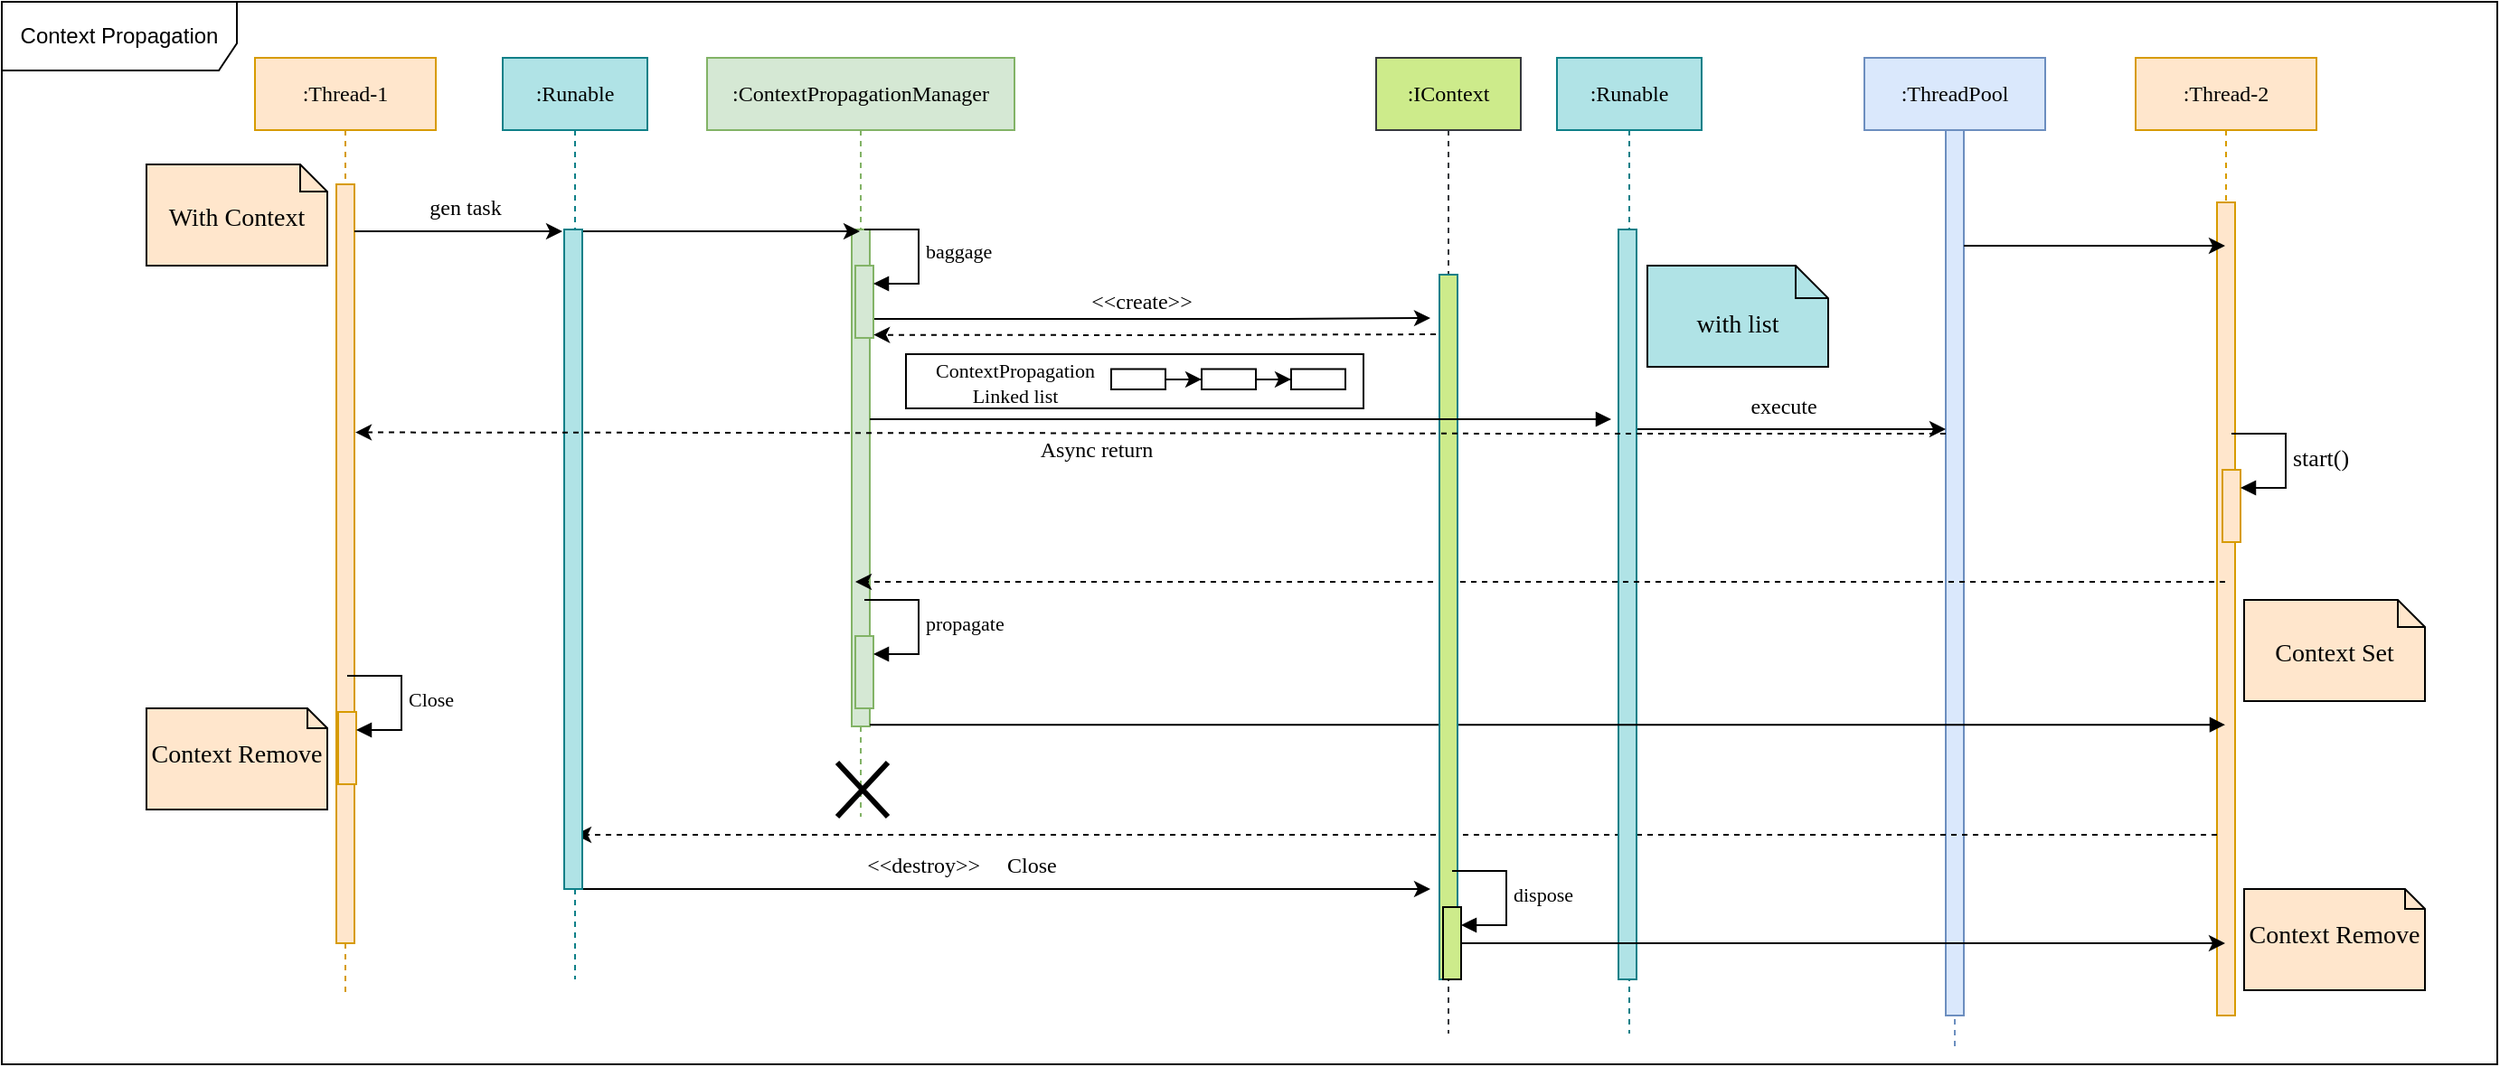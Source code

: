 <mxfile version="24.4.13" type="github" pages="2">
  <diagram id="i7KtP-Vs8fw_sYRqWalm" name="Sequence diagram">
    <mxGraphModel dx="2734" dy="985" grid="1" gridSize="10" guides="1" tooltips="1" connect="1" arrows="1" fold="1" page="1" pageScale="1" pageWidth="1019" pageHeight="1320" math="0" shadow="0">
      <root>
        <mxCell id="0" />
        <mxCell id="1" parent="0" />
        <mxCell id="C0Mu3SqMvDNS-vjBjx_9-90" value="Context Propagation" style="shape=umlFrame;whiteSpace=wrap;html=1;pointerEvents=0;width=130;height=38;" vertex="1" parent="1">
          <mxGeometry x="-410" y="49" width="1380" height="588" as="geometry" />
        </mxCell>
        <mxCell id="C0Mu3SqMvDNS-vjBjx_9-61" value="&lt;div&gt;:IContext&lt;/div&gt;" style="shape=umlLifeline;perimeter=lifelinePerimeter;whiteSpace=wrap;html=1;container=0;collapsible=0;recursiveResize=0;outlineConnect=0;fillColor=#CDEB8B;strokeColor=#36393d;fontFamily=Times New Roman;" vertex="1" parent="1">
          <mxGeometry x="350" y="80" width="80" height="540" as="geometry" />
        </mxCell>
        <mxCell id="XppZFFv2hi1EjOijFOD9-4" value=":Thread-2" style="shape=umlLifeline;perimeter=lifelinePerimeter;whiteSpace=wrap;html=1;container=1;collapsible=0;recursiveResize=0;outlineConnect=0;fillColor=#ffe6cc;strokeColor=#d79b00;fontFamily=Times New Roman;" parent="1" vertex="1">
          <mxGeometry x="770" y="80" width="100" height="530" as="geometry" />
        </mxCell>
        <mxCell id="XppZFFv2hi1EjOijFOD9-5" value="" style="html=1;points=[];perimeter=orthogonalPerimeter;fillColor=#ffe6cc;strokeColor=#d79b00;fontFamily=Times New Roman;" parent="XppZFFv2hi1EjOijFOD9-4" vertex="1">
          <mxGeometry x="45" y="80" width="10" height="450" as="geometry" />
        </mxCell>
        <mxCell id="C0Mu3SqMvDNS-vjBjx_9-48" value="" style="group;fontFamily=Times New Roman;" vertex="1" connectable="0" parent="XppZFFv2hi1EjOijFOD9-4">
          <mxGeometry x="48" y="208" width="35" height="60" as="geometry" />
        </mxCell>
        <mxCell id="C0Mu3SqMvDNS-vjBjx_9-45" value="" style="html=1;points=[[0,0,0,0,5],[0,1,0,0,-5],[1,0,0,0,5],[1,1,0,0,-5]];perimeter=orthogonalPerimeter;outlineConnect=0;targetShapes=umlLifeline;portConstraint=eastwest;newEdgeStyle={&quot;curved&quot;:0,&quot;rounded&quot;:0};fillColor=#FFE6CC;strokeColor=#D79B00;strokeWidth=1;fontFamily=Times New Roman;" vertex="1" parent="C0Mu3SqMvDNS-vjBjx_9-48">
          <mxGeometry y="20" width="10" height="40" as="geometry" />
        </mxCell>
        <mxCell id="C0Mu3SqMvDNS-vjBjx_9-46" value="&lt;font style=&quot;font-size: 13px;&quot;&gt;start()&lt;br&gt;&lt;/font&gt;" style="html=1;align=left;spacingLeft=2;endArrow=block;rounded=0;edgeStyle=orthogonalEdgeStyle;curved=0;rounded=0;fontFamily=Times New Roman;" edge="1" target="C0Mu3SqMvDNS-vjBjx_9-45" parent="C0Mu3SqMvDNS-vjBjx_9-48">
          <mxGeometry relative="1" as="geometry">
            <mxPoint x="5" as="sourcePoint" />
            <Array as="points">
              <mxPoint x="35" y="30" />
            </Array>
          </mxGeometry>
        </mxCell>
        <mxCell id="XppZFFv2hi1EjOijFOD9-11" value=":ThreadPool" style="shape=umlLifeline;perimeter=lifelinePerimeter;whiteSpace=wrap;html=1;container=1;collapsible=0;recursiveResize=0;outlineConnect=0;fillColor=#dae8fc;strokeColor=#6c8ebf;fontFamily=Times New Roman;" parent="1" vertex="1">
          <mxGeometry x="620" y="80" width="100" height="550" as="geometry" />
        </mxCell>
        <mxCell id="XppZFFv2hi1EjOijFOD9-12" value="" style="html=1;points=[];perimeter=orthogonalPerimeter;fillColor=#dae8fc;strokeColor=#6c8ebf;fontFamily=Times New Roman;" parent="XppZFFv2hi1EjOijFOD9-11" vertex="1">
          <mxGeometry x="45" y="40" width="10" height="490" as="geometry" />
        </mxCell>
        <mxCell id="C0Mu3SqMvDNS-vjBjx_9-41" style="edgeStyle=orthogonalEdgeStyle;rounded=0;orthogonalLoop=1;jettySize=auto;html=1;fontFamily=Times New Roman;" edge="1" parent="XppZFFv2hi1EjOijFOD9-11">
          <mxGeometry relative="1" as="geometry">
            <mxPoint x="-130.5" y="205.55" as="sourcePoint" />
            <mxPoint x="45" y="205.55" as="targetPoint" />
          </mxGeometry>
        </mxCell>
        <mxCell id="C0Mu3SqMvDNS-vjBjx_9-70" style="edgeStyle=orthogonalEdgeStyle;rounded=0;orthogonalLoop=1;jettySize=auto;html=1;dashed=1;fontFamily=Times New Roman;" edge="1" parent="XppZFFv2hi1EjOijFOD9-11" target="C0Mu3SqMvDNS-vjBjx_9-9">
          <mxGeometry relative="1" as="geometry">
            <mxPoint x="195" y="430" as="sourcePoint" />
            <mxPoint x="-220" y="430" as="targetPoint" />
            <Array as="points">
              <mxPoint x="-470" y="430" />
              <mxPoint x="-470" y="430" />
            </Array>
          </mxGeometry>
        </mxCell>
        <mxCell id="XppZFFv2hi1EjOijFOD9-15" value="&lt;div&gt;:ContextPropagationManager&lt;/div&gt;" style="shape=umlLifeline;perimeter=lifelinePerimeter;whiteSpace=wrap;html=1;container=0;collapsible=0;recursiveResize=0;outlineConnect=0;fillColor=#d5e8d4;strokeColor=#82b366;fontFamily=Times New Roman;" parent="1" vertex="1">
          <mxGeometry x="-20" y="80" width="170" height="420" as="geometry" />
        </mxCell>
        <mxCell id="C0Mu3SqMvDNS-vjBjx_9-68" value="" style="shape=umlDestroy;whiteSpace=wrap;html=1;strokeWidth=3;targetShapes=umlLifeline;fontFamily=Times New Roman;" vertex="1" parent="XppZFFv2hi1EjOijFOD9-15">
          <mxGeometry x="72" y="390" width="28" height="30" as="geometry" />
        </mxCell>
        <mxCell id="C0Mu3SqMvDNS-vjBjx_9-64" style="edgeStyle=orthogonalEdgeStyle;rounded=0;orthogonalLoop=1;jettySize=auto;html=1;fontFamily=Times New Roman;" edge="1" parent="1">
          <mxGeometry relative="1" as="geometry">
            <mxPoint x="70" y="224.478" as="sourcePoint" />
            <mxPoint x="380" y="224" as="targetPoint" />
            <Array as="points">
              <mxPoint x="300" y="224" />
              <mxPoint x="300" y="224" />
            </Array>
          </mxGeometry>
        </mxCell>
        <mxCell id="XppZFFv2hi1EjOijFOD9-3" value="" style="html=1;points=[];perimeter=orthogonalPerimeter;fillColor=#d5e8d4;strokeColor=#82b366;fontFamily=Times New Roman;" parent="1" vertex="1">
          <mxGeometry x="60" y="175" width="10" height="275" as="geometry" />
        </mxCell>
        <mxCell id="C0Mu3SqMvDNS-vjBjx_9-9" value=":Runable" style="shape=umlLifeline;perimeter=lifelinePerimeter;whiteSpace=wrap;html=1;container=0;collapsible=0;recursiveResize=0;outlineConnect=0;fillColor=#b0e3e6;strokeColor=#0e8088;fontFamily=Times New Roman;" vertex="1" parent="1">
          <mxGeometry x="-133" y="80" width="80" height="510" as="geometry" />
        </mxCell>
        <mxCell id="C0Mu3SqMvDNS-vjBjx_9-35" style="edgeStyle=orthogonalEdgeStyle;rounded=0;orthogonalLoop=1;jettySize=auto;html=1;fontFamily=Times New Roman;" edge="1" parent="1">
          <mxGeometry relative="1" as="geometry">
            <mxPoint x="-89" y="176" as="sourcePoint" />
            <mxPoint x="64.5" y="176" as="targetPoint" />
          </mxGeometry>
        </mxCell>
        <mxCell id="C0Mu3SqMvDNS-vjBjx_9-77" style="edgeStyle=orthogonalEdgeStyle;rounded=0;orthogonalLoop=1;jettySize=auto;html=1;fontFamily=Times New Roman;" edge="1" parent="1">
          <mxGeometry relative="1" as="geometry">
            <mxPoint x="380" y="540.02" as="targetPoint" />
            <mxPoint x="-89.0" y="540.001" as="sourcePoint" />
          </mxGeometry>
        </mxCell>
        <mxCell id="C0Mu3SqMvDNS-vjBjx_9-10" value="" style="html=1;points=[];perimeter=orthogonalPerimeter;fillColor=#b0e3e6;strokeColor=#0e8088;fontFamily=Times New Roman;" vertex="1" parent="1">
          <mxGeometry x="-99" y="175" width="10" height="365" as="geometry" />
        </mxCell>
        <mxCell id="C0Mu3SqMvDNS-vjBjx_9-25" value="" style="group;fontFamily=Times New Roman;" vertex="1" connectable="0" parent="1">
          <mxGeometry x="83" y="244" width="267" height="30" as="geometry" />
        </mxCell>
        <mxCell id="C0Mu3SqMvDNS-vjBjx_9-17" value="" style="rounded=0;whiteSpace=wrap;html=1;fontFamily=Times New Roman;" vertex="1" parent="C0Mu3SqMvDNS-vjBjx_9-25">
          <mxGeometry x="7" width="253" height="30" as="geometry" />
        </mxCell>
        <mxCell id="C0Mu3SqMvDNS-vjBjx_9-18" value="&lt;div style=&quot;font-size: 11px;&quot;&gt;&lt;font style=&quot;font-size: 11px;&quot;&gt;ContextPropagation&lt;/font&gt;&lt;/div&gt;&lt;div style=&quot;font-size: 11px;&quot;&gt;&lt;font style=&quot;font-size: 11px;&quot;&gt;Linked list&lt;/font&gt;&lt;/div&gt;" style="text;html=1;align=center;verticalAlign=middle;whiteSpace=wrap;rounded=0;fontFamily=Times New Roman;" vertex="1" parent="C0Mu3SqMvDNS-vjBjx_9-25">
          <mxGeometry y="4.5" width="134.5" height="22.5" as="geometry" />
        </mxCell>
        <mxCell id="C0Mu3SqMvDNS-vjBjx_9-19" style="edgeStyle=orthogonalEdgeStyle;rounded=0;orthogonalLoop=1;jettySize=auto;html=1;fontFamily=Times New Roman;" edge="1" parent="C0Mu3SqMvDNS-vjBjx_9-25" source="C0Mu3SqMvDNS-vjBjx_9-20" target="C0Mu3SqMvDNS-vjBjx_9-22">
          <mxGeometry relative="1" as="geometry" />
        </mxCell>
        <mxCell id="C0Mu3SqMvDNS-vjBjx_9-20" value="" style="rounded=0;whiteSpace=wrap;html=1;fontFamily=Times New Roman;" vertex="1" parent="C0Mu3SqMvDNS-vjBjx_9-25">
          <mxGeometry x="120.5" y="8.25" width="30" height="11.25" as="geometry" />
        </mxCell>
        <mxCell id="C0Mu3SqMvDNS-vjBjx_9-21" style="edgeStyle=orthogonalEdgeStyle;rounded=0;orthogonalLoop=1;jettySize=auto;html=1;fontFamily=Times New Roman;" edge="1" parent="C0Mu3SqMvDNS-vjBjx_9-25" source="C0Mu3SqMvDNS-vjBjx_9-22" target="C0Mu3SqMvDNS-vjBjx_9-23">
          <mxGeometry relative="1" as="geometry" />
        </mxCell>
        <mxCell id="C0Mu3SqMvDNS-vjBjx_9-22" value="" style="rounded=0;whiteSpace=wrap;html=1;fontFamily=Times New Roman;" vertex="1" parent="C0Mu3SqMvDNS-vjBjx_9-25">
          <mxGeometry x="170.5" y="8.25" width="30" height="11.25" as="geometry" />
        </mxCell>
        <mxCell id="C0Mu3SqMvDNS-vjBjx_9-23" value="" style="rounded=0;whiteSpace=wrap;html=1;fontFamily=Times New Roman;" vertex="1" parent="C0Mu3SqMvDNS-vjBjx_9-25">
          <mxGeometry x="220" y="8.25" width="30" height="11.25" as="geometry" />
        </mxCell>
        <mxCell id="C0Mu3SqMvDNS-vjBjx_9-27" value=":Thread-1" style="shape=umlLifeline;perimeter=lifelinePerimeter;whiteSpace=wrap;html=1;container=1;collapsible=0;recursiveResize=0;outlineConnect=0;fillColor=#ffe6cc;strokeColor=#d79b00;fontFamily=Times New Roman;" vertex="1" parent="1">
          <mxGeometry x="-270" y="80" width="100" height="520" as="geometry" />
        </mxCell>
        <mxCell id="C0Mu3SqMvDNS-vjBjx_9-28" value="" style="html=1;points=[];perimeter=orthogonalPerimeter;fillColor=#ffe6cc;strokeColor=#D79B00;fontFamily=Times New Roman;" vertex="1" parent="C0Mu3SqMvDNS-vjBjx_9-27">
          <mxGeometry x="45" y="70" width="10" height="420" as="geometry" />
        </mxCell>
        <mxCell id="C0Mu3SqMvDNS-vjBjx_9-80" value="" style="html=1;points=[[0,0,0,0,5],[0,1,0,0,-5],[1,0,0,0,5],[1,1,0,0,-5]];perimeter=orthogonalPerimeter;outlineConnect=0;targetShapes=umlLifeline;portConstraint=eastwest;newEdgeStyle={&quot;curved&quot;:0,&quot;rounded&quot;:0};fillColor=#FFE6CC;strokeColor=#D79B00;fontFamily=Times New Roman;" vertex="1" parent="C0Mu3SqMvDNS-vjBjx_9-27">
          <mxGeometry x="46" y="362" width="10" height="40" as="geometry" />
        </mxCell>
        <mxCell id="C0Mu3SqMvDNS-vjBjx_9-81" value="Close" style="html=1;align=left;spacingLeft=2;endArrow=block;rounded=0;edgeStyle=orthogonalEdgeStyle;curved=0;rounded=0;fontFamily=Times New Roman;" edge="1" target="C0Mu3SqMvDNS-vjBjx_9-80" parent="C0Mu3SqMvDNS-vjBjx_9-27">
          <mxGeometry relative="1" as="geometry">
            <mxPoint x="51" y="342" as="sourcePoint" />
            <Array as="points">
              <mxPoint x="81" y="372" />
            </Array>
          </mxGeometry>
        </mxCell>
        <mxCell id="C0Mu3SqMvDNS-vjBjx_9-33" style="edgeStyle=orthogonalEdgeStyle;rounded=0;orthogonalLoop=1;jettySize=auto;html=1;fontFamily=Times New Roman;" edge="1" parent="1">
          <mxGeometry relative="1" as="geometry">
            <mxPoint x="-215" y="176" as="sourcePoint" />
            <mxPoint x="-100" y="176" as="targetPoint" />
            <Array as="points">
              <mxPoint x="-120" y="176" />
              <mxPoint x="-120" y="176" />
            </Array>
          </mxGeometry>
        </mxCell>
        <mxCell id="C0Mu3SqMvDNS-vjBjx_9-34" value="gen task" style="text;html=1;align=center;verticalAlign=middle;resizable=0;points=[];autosize=1;strokeColor=none;fillColor=none;fontFamily=Times New Roman;" vertex="1" parent="1">
          <mxGeometry x="-184" y="148" width="60" height="30" as="geometry" />
        </mxCell>
        <mxCell id="C0Mu3SqMvDNS-vjBjx_9-38" value="&lt;div&gt;:Runable&lt;/div&gt;" style="shape=umlLifeline;perimeter=lifelinePerimeter;whiteSpace=wrap;html=1;container=0;collapsible=0;recursiveResize=0;outlineConnect=0;fillColor=#b0e3e6;strokeColor=#0e8088;fontFamily=Times New Roman;" vertex="1" parent="1">
          <mxGeometry x="450" y="80" width="80" height="540" as="geometry" />
        </mxCell>
        <mxCell id="C0Mu3SqMvDNS-vjBjx_9-39" value="" style="html=1;points=[];perimeter=orthogonalPerimeter;fillColor=#b0e3e6;strokeColor=#0e8088;fontFamily=Times New Roman;" vertex="1" parent="1">
          <mxGeometry x="484" y="175" width="10" height="415" as="geometry" />
        </mxCell>
        <mxCell id="C0Mu3SqMvDNS-vjBjx_9-40" value="with list" style="shape=note2;boundedLbl=1;whiteSpace=wrap;html=1;size=18;verticalAlign=top;align=center;fontSize=14;fillColor=#B0E3E6;fontFamily=Times New Roman;" vertex="1" parent="1">
          <mxGeometry x="500" y="195.02" width="100" height="56" as="geometry" />
        </mxCell>
        <mxCell id="C0Mu3SqMvDNS-vjBjx_9-42" value="execute" style="text;html=1;align=center;verticalAlign=middle;resizable=0;points=[];autosize=1;strokeColor=none;fillColor=none;fontFamily=Times New Roman;" vertex="1" parent="1">
          <mxGeometry x="545" y="257.5" width="60" height="30" as="geometry" />
        </mxCell>
        <mxCell id="C0Mu3SqMvDNS-vjBjx_9-44" style="edgeStyle=orthogonalEdgeStyle;rounded=0;orthogonalLoop=1;jettySize=auto;html=1;fontFamily=Times New Roman;" edge="1" parent="1">
          <mxGeometry relative="1" as="geometry">
            <mxPoint x="675" y="184" as="sourcePoint" />
            <mxPoint x="819.5" y="184" as="targetPoint" />
            <Array as="points">
              <mxPoint x="770" y="184" />
              <mxPoint x="770" y="184" />
            </Array>
          </mxGeometry>
        </mxCell>
        <mxCell id="C0Mu3SqMvDNS-vjBjx_9-49" style="edgeStyle=orthogonalEdgeStyle;rounded=0;orthogonalLoop=1;jettySize=auto;html=1;dashed=1;fontFamily=Times New Roman;" edge="1" parent="1" source="XppZFFv2hi1EjOijFOD9-4">
          <mxGeometry relative="1" as="geometry">
            <mxPoint x="712.83" y="370" as="sourcePoint" />
            <mxPoint x="61.997" y="370" as="targetPoint" />
            <Array as="points">
              <mxPoint x="630" y="370" />
              <mxPoint x="630" y="370" />
            </Array>
          </mxGeometry>
        </mxCell>
        <mxCell id="C0Mu3SqMvDNS-vjBjx_9-56" value="" style="group;fontFamily=Times New Roman;" vertex="1" connectable="0" parent="1">
          <mxGeometry x="62" y="175.02" width="35" height="60" as="geometry" />
        </mxCell>
        <mxCell id="C0Mu3SqMvDNS-vjBjx_9-50" value="" style="html=1;points=[[0,0,0,0,5],[0,1,0,0,-5],[1,0,0,0,5],[1,1,0,0,-5]];perimeter=orthogonalPerimeter;outlineConnect=0;targetShapes=umlLifeline;portConstraint=eastwest;newEdgeStyle={&quot;curved&quot;:0,&quot;rounded&quot;:0};fillColor=#D5E8D4;strokeColor=#82B366;fontFamily=Times New Roman;" vertex="1" parent="C0Mu3SqMvDNS-vjBjx_9-56">
          <mxGeometry y="20" width="10" height="40" as="geometry" />
        </mxCell>
        <mxCell id="C0Mu3SqMvDNS-vjBjx_9-51" value="&lt;div&gt;baggage&lt;/div&gt;" style="html=1;align=left;spacingLeft=2;endArrow=block;rounded=0;edgeStyle=orthogonalEdgeStyle;curved=0;rounded=0;fontFamily=Times New Roman;" edge="1" target="C0Mu3SqMvDNS-vjBjx_9-50" parent="C0Mu3SqMvDNS-vjBjx_9-56">
          <mxGeometry relative="1" as="geometry">
            <mxPoint x="5" as="sourcePoint" />
            <Array as="points">
              <mxPoint x="35" y="30" />
            </Array>
          </mxGeometry>
        </mxCell>
        <mxCell id="C0Mu3SqMvDNS-vjBjx_9-57" value="" style="group;fontFamily=Times New Roman;" vertex="1" connectable="0" parent="1">
          <mxGeometry x="62" y="380" width="35" height="60" as="geometry" />
        </mxCell>
        <mxCell id="C0Mu3SqMvDNS-vjBjx_9-58" value="" style="html=1;points=[[0,0,0,0,5],[0,1,0,0,-5],[1,0,0,0,5],[1,1,0,0,-5]];perimeter=orthogonalPerimeter;outlineConnect=0;targetShapes=umlLifeline;portConstraint=eastwest;newEdgeStyle={&quot;curved&quot;:0,&quot;rounded&quot;:0};fillColor=#D5E8D4;strokeColor=#82B366;fontFamily=Times New Roman;" vertex="1" parent="C0Mu3SqMvDNS-vjBjx_9-57">
          <mxGeometry y="20" width="10" height="40" as="geometry" />
        </mxCell>
        <mxCell id="C0Mu3SqMvDNS-vjBjx_9-59" value="&lt;div&gt;propagate&lt;/div&gt;" style="html=1;align=left;spacingLeft=2;endArrow=block;rounded=0;edgeStyle=orthogonalEdgeStyle;curved=0;rounded=0;fontFamily=Times New Roman;" edge="1" parent="C0Mu3SqMvDNS-vjBjx_9-57" target="C0Mu3SqMvDNS-vjBjx_9-58">
          <mxGeometry relative="1" as="geometry">
            <mxPoint x="5" as="sourcePoint" />
            <Array as="points">
              <mxPoint x="35" y="30" />
            </Array>
          </mxGeometry>
        </mxCell>
        <mxCell id="C0Mu3SqMvDNS-vjBjx_9-60" value="" style="html=1;verticalAlign=bottom;endArrow=block;rounded=0;strokeWidth=1;fontFamily=Times New Roman;" edge="1" parent="1" target="XppZFFv2hi1EjOijFOD9-4">
          <mxGeometry relative="1" as="geometry">
            <mxPoint x="70" y="449.09" as="sourcePoint" />
            <mxPoint x="380" y="449.09" as="targetPoint" />
          </mxGeometry>
        </mxCell>
        <mxCell id="C0Mu3SqMvDNS-vjBjx_9-62" value="" style="html=1;points=[];perimeter=orthogonalPerimeter;fillColor=#CDEB8B;strokeColor=#0e8088;fontFamily=Times New Roman;" vertex="1" parent="1">
          <mxGeometry x="385" y="200" width="10" height="390" as="geometry" />
        </mxCell>
        <mxCell id="C0Mu3SqMvDNS-vjBjx_9-65" value="&amp;lt;&amp;lt;create&amp;gt;&amp;gt;" style="text;html=1;align=center;verticalAlign=middle;resizable=0;points=[];autosize=1;strokeColor=none;fillColor=none;fontFamily=Times New Roman;" vertex="1" parent="1">
          <mxGeometry x="180" y="200" width="80" height="30" as="geometry" />
        </mxCell>
        <mxCell id="C0Mu3SqMvDNS-vjBjx_9-66" style="edgeStyle=orthogonalEdgeStyle;rounded=0;orthogonalLoop=1;jettySize=auto;html=1;entryX=1.409;entryY=0.674;entryDx=0;entryDy=0;entryPerimeter=0;dashed=1;fontFamily=Times New Roman;" edge="1" parent="1">
          <mxGeometry relative="1" as="geometry">
            <mxPoint x="383" y="233.003" as="sourcePoint" />
            <mxPoint x="72.09" y="233.31" as="targetPoint" />
          </mxGeometry>
        </mxCell>
        <mxCell id="XppZFFv2hi1EjOijFOD9-10" value="" style="html=1;verticalAlign=bottom;endArrow=block;rounded=0;strokeWidth=1;fontFamily=Times New Roman;" parent="1" edge="1">
          <mxGeometry relative="1" as="geometry">
            <mxPoint x="70" y="280" as="sourcePoint" />
            <mxPoint x="480" y="280" as="targetPoint" />
          </mxGeometry>
        </mxCell>
        <mxCell id="C0Mu3SqMvDNS-vjBjx_9-67" value="Context Set" style="shape=note2;boundedLbl=1;whiteSpace=wrap;html=1;size=15;verticalAlign=top;align=center;fontSize=14;fillColor=#FFE6CC;fontFamily=Times New Roman;" vertex="1" parent="1">
          <mxGeometry x="830" y="380" width="100" height="56" as="geometry" />
        </mxCell>
        <mxCell id="C0Mu3SqMvDNS-vjBjx_9-78" style="edgeStyle=orthogonalEdgeStyle;rounded=0;orthogonalLoop=1;jettySize=auto;html=1;curved=0;fontFamily=Times New Roman;" edge="1" parent="1" source="C0Mu3SqMvDNS-vjBjx_9-74" target="XppZFFv2hi1EjOijFOD9-4">
          <mxGeometry relative="1" as="geometry">
            <Array as="points">
              <mxPoint x="710" y="570" />
              <mxPoint x="710" y="570" />
            </Array>
          </mxGeometry>
        </mxCell>
        <mxCell id="C0Mu3SqMvDNS-vjBjx_9-74" value="" style="html=1;points=[[0,0,0,0,5],[0,1,0,0,-5],[1,0,0,0,5],[1,1,0,0,-5]];perimeter=orthogonalPerimeter;outlineConnect=0;targetShapes=umlLifeline;portConstraint=eastwest;newEdgeStyle={&quot;curved&quot;:0,&quot;rounded&quot;:0};fillColor=#CDEB8B;fontFamily=Times New Roman;" vertex="1" parent="1">
          <mxGeometry x="387" y="550" width="10" height="40" as="geometry" />
        </mxCell>
        <mxCell id="C0Mu3SqMvDNS-vjBjx_9-75" value="dispose" style="html=1;align=left;spacingLeft=2;endArrow=block;rounded=0;edgeStyle=orthogonalEdgeStyle;curved=0;rounded=0;fontFamily=Times New Roman;" edge="1" target="C0Mu3SqMvDNS-vjBjx_9-74" parent="1">
          <mxGeometry relative="1" as="geometry">
            <mxPoint x="392" y="530" as="sourcePoint" />
            <Array as="points">
              <mxPoint x="422" y="560" />
            </Array>
          </mxGeometry>
        </mxCell>
        <mxCell id="C0Mu3SqMvDNS-vjBjx_9-79" value="Context Remove" style="shape=note2;boundedLbl=1;whiteSpace=wrap;html=1;size=11;verticalAlign=top;align=center;fontSize=14;fillColor=#FFE6CC;fontFamily=Times New Roman;" vertex="1" parent="1">
          <mxGeometry x="830" y="540" width="100" height="56" as="geometry" />
        </mxCell>
        <mxCell id="C0Mu3SqMvDNS-vjBjx_9-83" value="&amp;lt;&amp;lt;destroy&amp;gt;&amp;gt;&amp;nbsp;&amp;nbsp;&amp;nbsp;&amp;nbsp; Close" style="text;html=1;align=center;verticalAlign=middle;whiteSpace=wrap;rounded=0;fontFamily=Times New Roman;" vertex="1" parent="1">
          <mxGeometry x="62" y="512" width="118" height="30" as="geometry" />
        </mxCell>
        <mxCell id="C0Mu3SqMvDNS-vjBjx_9-85" value="Context Remove" style="shape=note2;boundedLbl=1;whiteSpace=wrap;html=1;size=11;verticalAlign=top;align=center;fontSize=14;fillColor=#FFE6CC;fontFamily=Times New Roman;" vertex="1" parent="1">
          <mxGeometry x="-330" y="440" width="100" height="56" as="geometry" />
        </mxCell>
        <mxCell id="C0Mu3SqMvDNS-vjBjx_9-86" value="With Context" style="shape=note2;boundedLbl=1;whiteSpace=wrap;html=1;size=15;verticalAlign=top;align=center;fontSize=14;fillColor=#FFE6CC;fontFamily=Times New Roman;" vertex="1" parent="1">
          <mxGeometry x="-330" y="139.02" width="100" height="56" as="geometry" />
        </mxCell>
        <mxCell id="C0Mu3SqMvDNS-vjBjx_9-87" style="edgeStyle=orthogonalEdgeStyle;rounded=0;orthogonalLoop=1;jettySize=auto;html=1;entryX=1.051;entryY=0.384;entryDx=0;entryDy=0;entryPerimeter=0;dashed=1;fontFamily=Times New Roman;" edge="1" parent="1">
          <mxGeometry relative="1" as="geometry">
            <mxPoint x="665" y="287.973" as="sourcePoint" />
            <mxPoint x="-214.49" y="287.28" as="targetPoint" />
            <Array as="points">
              <mxPoint x="460" y="288" />
            </Array>
          </mxGeometry>
        </mxCell>
        <mxCell id="C0Mu3SqMvDNS-vjBjx_9-88" value="Async return" style="text;html=1;align=center;verticalAlign=middle;resizable=0;points=[];autosize=1;strokeColor=none;fillColor=none;fontFamily=Times New Roman;" vertex="1" parent="1">
          <mxGeometry x="150" y="282" width="90" height="30" as="geometry" />
        </mxCell>
      </root>
    </mxGraphModel>
  </diagram>
  <diagram id="hbYBUEr95w08JzggDiKY" name="With loop">
    <mxGraphModel dx="1332" dy="983" grid="1" gridSize="10" guides="1" tooltips="1" connect="1" arrows="1" fold="1" page="1" pageScale="1" pageWidth="1019" pageHeight="1320" math="0" shadow="0">
      <root>
        <mxCell id="jC507fco_XKDHWjVbaC3-0" />
        <mxCell id="jC507fco_XKDHWjVbaC3-1" parent="jC507fco_XKDHWjVbaC3-0" />
        <mxCell id="jC507fco_XKDHWjVbaC3-2" value="sd example with a loop" style="shape=umlFrame;whiteSpace=wrap;html=1;width=150;height=30;boundedLbl=1;verticalAlign=middle;align=left;spacingLeft=5;fillColor=#f5f5f5;fontColor=#333333;strokeColor=#666666;" vertex="1" parent="jC507fco_XKDHWjVbaC3-1">
          <mxGeometry x="20" y="30" width="740" height="490" as="geometry" />
        </mxCell>
        <mxCell id="jC507fco_XKDHWjVbaC3-3" value=":Object" style="shape=umlLifeline;perimeter=lifelinePerimeter;whiteSpace=wrap;html=1;container=1;collapsible=0;recursiveResize=0;outlineConnect=0;fillColor=#dae8fc;strokeColor=#6c8ebf;" vertex="1" parent="jC507fco_XKDHWjVbaC3-1">
          <mxGeometry x="320" y="80" width="100" height="400" as="geometry" />
        </mxCell>
        <mxCell id="jC507fco_XKDHWjVbaC3-4" value="" style="html=1;points=[];perimeter=orthogonalPerimeter;" vertex="1" parent="jC507fco_XKDHWjVbaC3-3">
          <mxGeometry x="45" y="80" width="10" height="240" as="geometry" />
        </mxCell>
        <mxCell id="jC507fco_XKDHWjVbaC3-5" value="" style="html=1;points=[];perimeter=orthogonalPerimeter;" vertex="1" parent="jC507fco_XKDHWjVbaC3-3">
          <mxGeometry x="50" y="120" width="10" height="55" as="geometry" />
        </mxCell>
        <mxCell id="jC507fco_XKDHWjVbaC3-6" value="self call" style="edgeStyle=orthogonalEdgeStyle;html=1;align=left;spacingLeft=2;endArrow=block;rounded=0;entryX=1;entryY=0;" edge="1" parent="jC507fco_XKDHWjVbaC3-3" target="jC507fco_XKDHWjVbaC3-5">
          <mxGeometry relative="1" as="geometry">
            <mxPoint x="55" y="105" as="sourcePoint" />
            <Array as="points">
              <mxPoint x="85" y="105" />
            </Array>
          </mxGeometry>
        </mxCell>
        <mxCell id="jC507fco_XKDHWjVbaC3-7" value="" style="shape=umlLifeline;participant=umlActor;perimeter=lifelinePerimeter;whiteSpace=wrap;html=1;container=1;collapsible=0;recursiveResize=0;verticalAlign=top;spacingTop=36;outlineConnect=0;fillColor=#f8cecc;strokeColor=#b85450;" vertex="1" parent="jC507fco_XKDHWjVbaC3-1">
          <mxGeometry x="95" y="80" width="20" height="410" as="geometry" />
        </mxCell>
        <mxCell id="jC507fco_XKDHWjVbaC3-8" value="" style="html=1;points=[];perimeter=orthogonalPerimeter;" vertex="1" parent="jC507fco_XKDHWjVbaC3-7">
          <mxGeometry x="5" y="70" width="10" height="300" as="geometry" />
        </mxCell>
        <mxCell id="jC507fco_XKDHWjVbaC3-9" value="dispatch" style="html=1;verticalAlign=bottom;startArrow=oval;endArrow=block;startSize=8;rounded=0;" edge="1" parent="jC507fco_XKDHWjVbaC3-7" target="jC507fco_XKDHWjVbaC3-8">
          <mxGeometry relative="1" as="geometry">
            <mxPoint x="-55" y="70" as="sourcePoint" />
          </mxGeometry>
        </mxCell>
        <mxCell id="jC507fco_XKDHWjVbaC3-10" value="dispatch" style="html=1;verticalAlign=bottom;endArrow=block;entryX=0;entryY=0;rounded=0;" edge="1" parent="jC507fco_XKDHWjVbaC3-1" source="jC507fco_XKDHWjVbaC3-8" target="jC507fco_XKDHWjVbaC3-4">
          <mxGeometry relative="1" as="geometry">
            <mxPoint x="200" y="160" as="sourcePoint" />
          </mxGeometry>
        </mxCell>
        <mxCell id="jC507fco_XKDHWjVbaC3-11" value="[items=true]" style="edgeLabel;html=1;align=center;verticalAlign=middle;resizable=0;points=[];" vertex="1" connectable="0" parent="jC507fco_XKDHWjVbaC3-10">
          <mxGeometry x="-0.859" y="2" relative="1" as="geometry">
            <mxPoint x="22" y="-8" as="offset" />
          </mxGeometry>
        </mxCell>
        <mxCell id="jC507fco_XKDHWjVbaC3-12" value="return" style="html=1;verticalAlign=bottom;endArrow=open;dashed=1;endSize=8;exitX=0;exitY=0.95;rounded=0;" edge="1" parent="jC507fco_XKDHWjVbaC3-1" source="jC507fco_XKDHWjVbaC3-4" target="jC507fco_XKDHWjVbaC3-8">
          <mxGeometry relative="1" as="geometry">
            <mxPoint x="200" y="236" as="targetPoint" />
          </mxGeometry>
        </mxCell>
        <mxCell id="jC507fco_XKDHWjVbaC3-13" value=":Object" style="shape=umlLifeline;perimeter=lifelinePerimeter;whiteSpace=wrap;html=1;container=1;collapsible=0;recursiveResize=0;outlineConnect=0;fillColor=#d5e8d4;strokeColor=#82b366;" vertex="1" parent="jC507fco_XKDHWjVbaC3-1">
          <mxGeometry x="490" y="80" width="100" height="400" as="geometry" />
        </mxCell>
        <mxCell id="jC507fco_XKDHWjVbaC3-14" value="" style="html=1;points=[];perimeter=orthogonalPerimeter;" vertex="1" parent="jC507fco_XKDHWjVbaC3-13">
          <mxGeometry x="44" y="200" width="10" height="80" as="geometry" />
        </mxCell>
        <mxCell id="jC507fco_XKDHWjVbaC3-15" value="dispatch" style="html=1;verticalAlign=bottom;endArrow=block;entryX=0;entryY=0;rounded=0;" edge="1" parent="jC507fco_XKDHWjVbaC3-1" source="jC507fco_XKDHWjVbaC3-4" target="jC507fco_XKDHWjVbaC3-14">
          <mxGeometry relative="1" as="geometry">
            <mxPoint x="374" y="280" as="sourcePoint" />
          </mxGeometry>
        </mxCell>
        <mxCell id="jC507fco_XKDHWjVbaC3-16" value="return" style="html=1;verticalAlign=bottom;endArrow=open;dashed=1;endSize=8;exitX=0;exitY=0.95;rounded=0;" edge="1" parent="jC507fco_XKDHWjVbaC3-1" source="jC507fco_XKDHWjVbaC3-14" target="jC507fco_XKDHWjVbaC3-4">
          <mxGeometry relative="1" as="geometry">
            <mxPoint x="680" y="430" as="targetPoint" />
          </mxGeometry>
        </mxCell>
        <mxCell id="jC507fco_XKDHWjVbaC3-17" value="" style="group" vertex="1" connectable="0" parent="jC507fco_XKDHWjVbaC3-1">
          <mxGeometry x="278" y="170" width="334" height="190" as="geometry" />
        </mxCell>
        <mxCell id="jC507fco_XKDHWjVbaC3-18" value="loop" style="shape=umlFrame;whiteSpace=wrap;html=1;fillColor=#ffe6cc;strokeColor=#d79b00;" vertex="1" parent="jC507fco_XKDHWjVbaC3-17">
          <mxGeometry width="334" height="190" as="geometry" />
        </mxCell>
        <mxCell id="jC507fco_XKDHWjVbaC3-19" value="&lt;span style=&quot;font-size: 11px; background-color: rgb(255, 255, 255);&quot;&gt;[items=true]&lt;/span&gt;" style="text;html=1;align=center;verticalAlign=middle;resizable=0;points=[];autosize=1;strokeColor=none;fillColor=none;" vertex="1" parent="jC507fco_XKDHWjVbaC3-17">
          <mxGeometry y="32" width="70" height="20" as="geometry" />
        </mxCell>
        <mxCell id="jC507fco_XKDHWjVbaC3-20" style="rounded=0;orthogonalLoop=1;jettySize=auto;html=1;endArrow=none;endFill=0;dashed=1;fillColor=#ffe6cc;strokeColor=#d79b00;" edge="1" parent="jC507fco_XKDHWjVbaC3-1" source="jC507fco_XKDHWjVbaC3-21" target="jC507fco_XKDHWjVbaC3-18">
          <mxGeometry relative="1" as="geometry" />
        </mxCell>
        <mxCell id="jC507fco_XKDHWjVbaC3-21" value="Only on valid items" style="shape=note2;boundedLbl=1;whiteSpace=wrap;html=1;size=25;verticalAlign=top;align=center;fillColor=#ffe6cc;strokeColor=#d79b00;" vertex="1" parent="jC507fco_XKDHWjVbaC3-1">
          <mxGeometry x="630" y="200" width="120" height="60" as="geometry" />
        </mxCell>
      </root>
    </mxGraphModel>
  </diagram>
</mxfile>
